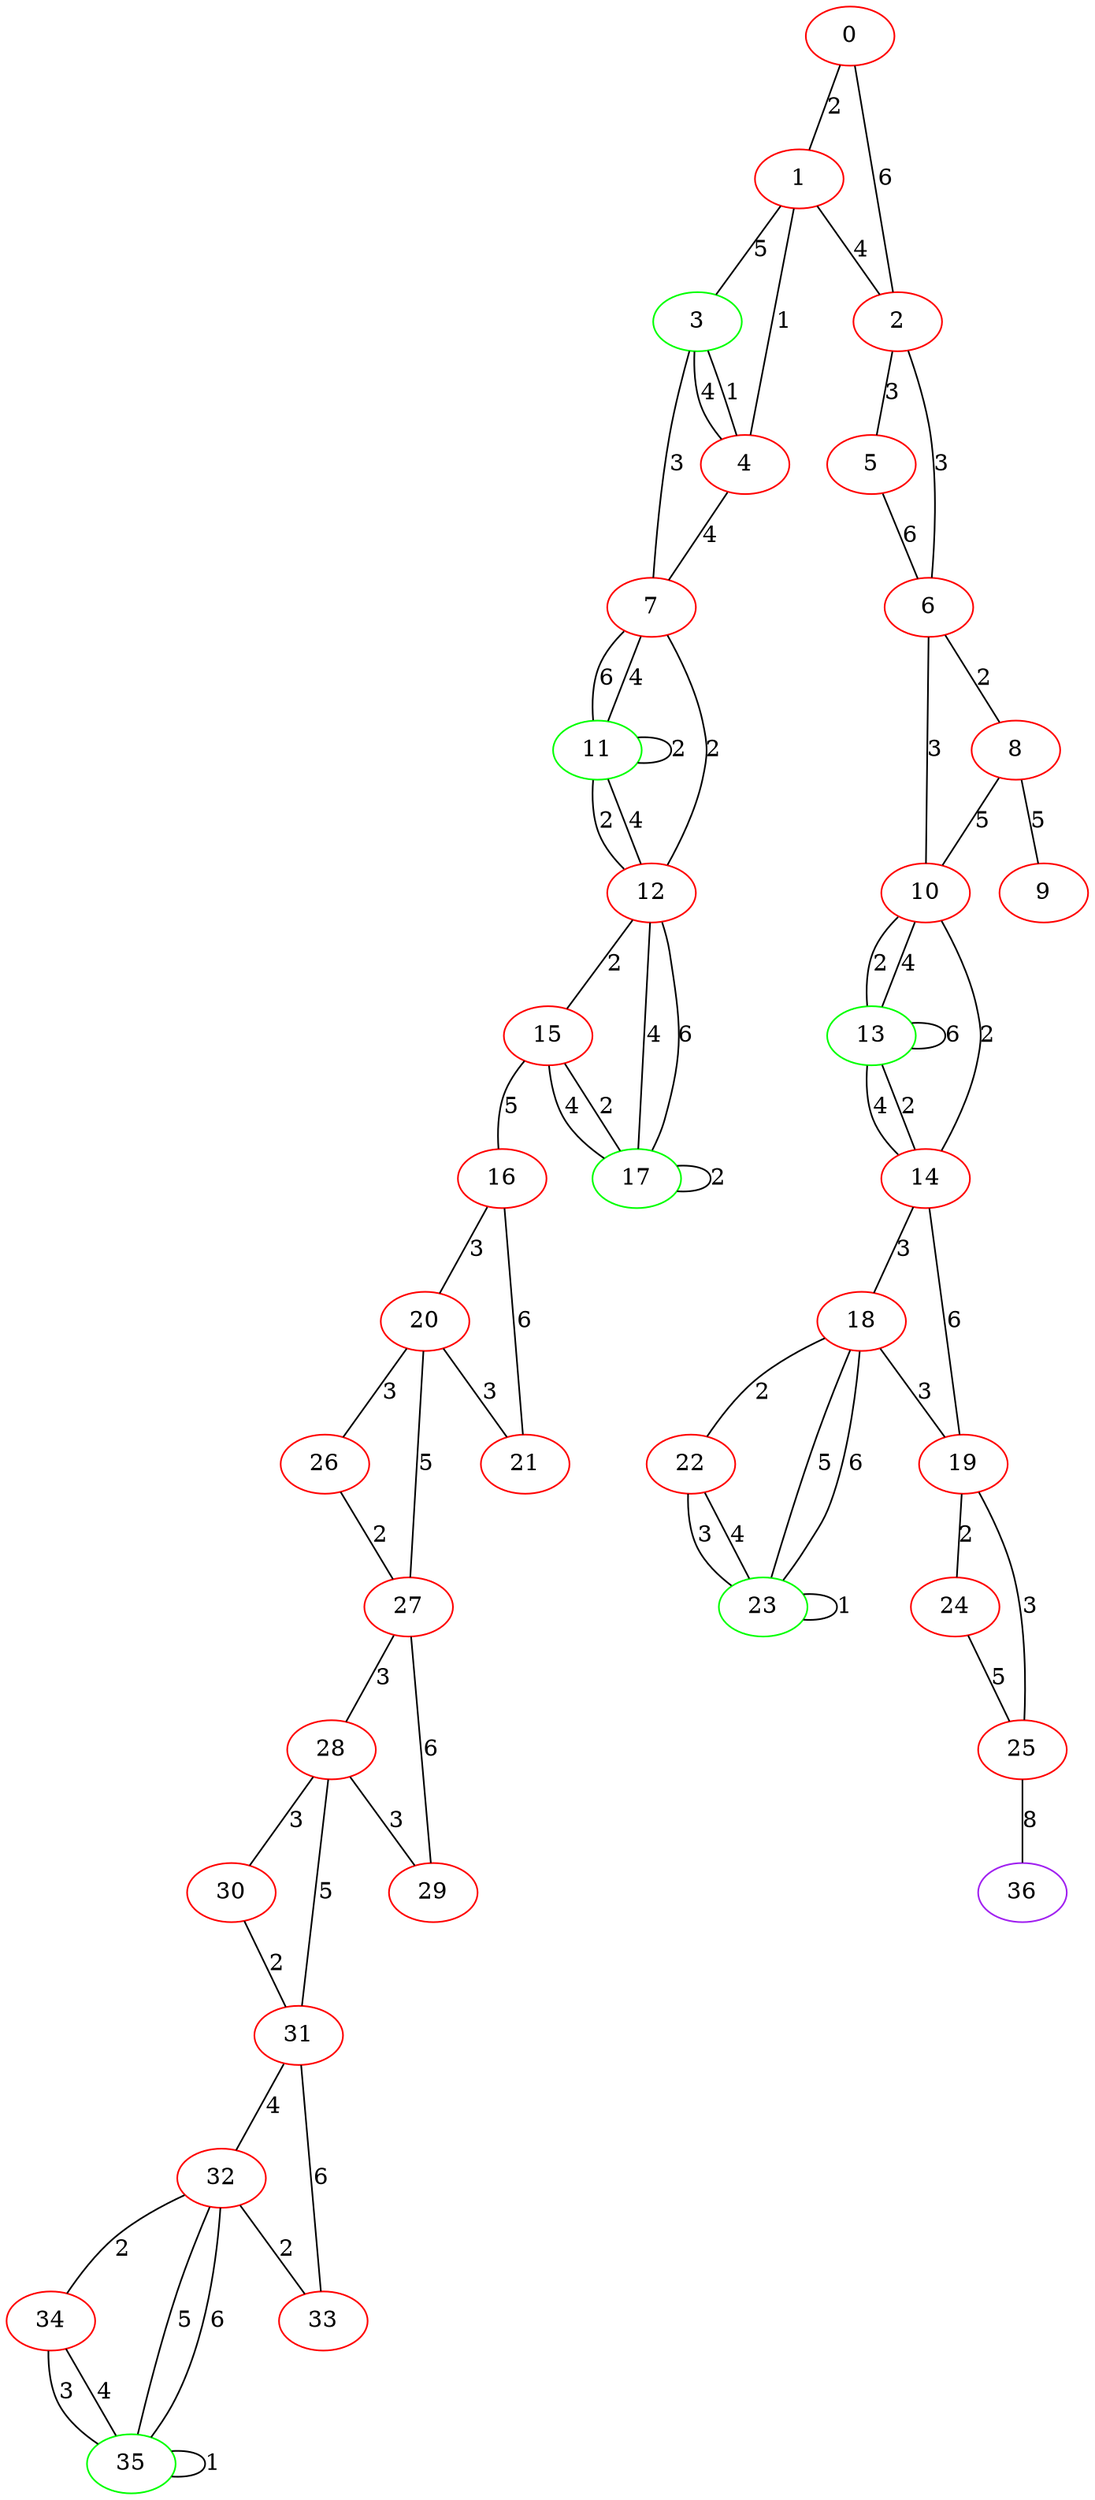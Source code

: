 graph "" {
0 [color=red, weight=1];
1 [color=red, weight=1];
2 [color=red, weight=1];
3 [color=green, weight=2];
4 [color=red, weight=1];
5 [color=red, weight=1];
6 [color=red, weight=1];
7 [color=red, weight=1];
8 [color=red, weight=1];
9 [color=red, weight=1];
10 [color=red, weight=1];
11 [color=green, weight=2];
12 [color=red, weight=1];
13 [color=green, weight=2];
14 [color=red, weight=1];
15 [color=red, weight=1];
16 [color=red, weight=1];
17 [color=green, weight=2];
18 [color=red, weight=1];
19 [color=red, weight=1];
20 [color=red, weight=1];
21 [color=red, weight=1];
22 [color=red, weight=1];
23 [color=green, weight=2];
24 [color=red, weight=1];
25 [color=red, weight=1];
26 [color=red, weight=1];
27 [color=red, weight=1];
28 [color=red, weight=1];
29 [color=red, weight=1];
30 [color=red, weight=1];
31 [color=red, weight=1];
32 [color=red, weight=1];
33 [color=red, weight=1];
34 [color=red, weight=1];
35 [color=green, weight=2];
36 [color=purple, weight=4];
0 -- 1  [key=0, label=2];
0 -- 2  [key=0, label=6];
1 -- 2  [key=0, label=4];
1 -- 3  [key=0, label=5];
1 -- 4  [key=0, label=1];
2 -- 5  [key=0, label=3];
2 -- 6  [key=0, label=3];
3 -- 4  [key=0, label=1];
3 -- 4  [key=1, label=4];
3 -- 7  [key=0, label=3];
4 -- 7  [key=0, label=4];
5 -- 6  [key=0, label=6];
6 -- 8  [key=0, label=2];
6 -- 10  [key=0, label=3];
7 -- 11  [key=0, label=6];
7 -- 11  [key=1, label=4];
7 -- 12  [key=0, label=2];
8 -- 9  [key=0, label=5];
8 -- 10  [key=0, label=5];
10 -- 13  [key=0, label=2];
10 -- 13  [key=1, label=4];
10 -- 14  [key=0, label=2];
11 -- 11  [key=0, label=2];
11 -- 12  [key=0, label=4];
11 -- 12  [key=1, label=2];
12 -- 15  [key=0, label=2];
12 -- 17  [key=0, label=4];
12 -- 17  [key=1, label=6];
13 -- 13  [key=0, label=6];
13 -- 14  [key=0, label=4];
13 -- 14  [key=1, label=2];
14 -- 19  [key=0, label=6];
14 -- 18  [key=0, label=3];
15 -- 16  [key=0, label=5];
15 -- 17  [key=0, label=2];
15 -- 17  [key=1, label=4];
16 -- 20  [key=0, label=3];
16 -- 21  [key=0, label=6];
17 -- 17  [key=0, label=2];
18 -- 19  [key=0, label=3];
18 -- 22  [key=0, label=2];
18 -- 23  [key=0, label=5];
18 -- 23  [key=1, label=6];
19 -- 24  [key=0, label=2];
19 -- 25  [key=0, label=3];
20 -- 26  [key=0, label=3];
20 -- 27  [key=0, label=5];
20 -- 21  [key=0, label=3];
22 -- 23  [key=0, label=3];
22 -- 23  [key=1, label=4];
23 -- 23  [key=0, label=1];
24 -- 25  [key=0, label=5];
25 -- 36  [key=0, label=8];
26 -- 27  [key=0, label=2];
27 -- 28  [key=0, label=3];
27 -- 29  [key=0, label=6];
28 -- 29  [key=0, label=3];
28 -- 30  [key=0, label=3];
28 -- 31  [key=0, label=5];
30 -- 31  [key=0, label=2];
31 -- 32  [key=0, label=4];
31 -- 33  [key=0, label=6];
32 -- 33  [key=0, label=2];
32 -- 34  [key=0, label=2];
32 -- 35  [key=0, label=5];
32 -- 35  [key=1, label=6];
34 -- 35  [key=0, label=3];
34 -- 35  [key=1, label=4];
35 -- 35  [key=0, label=1];
}
